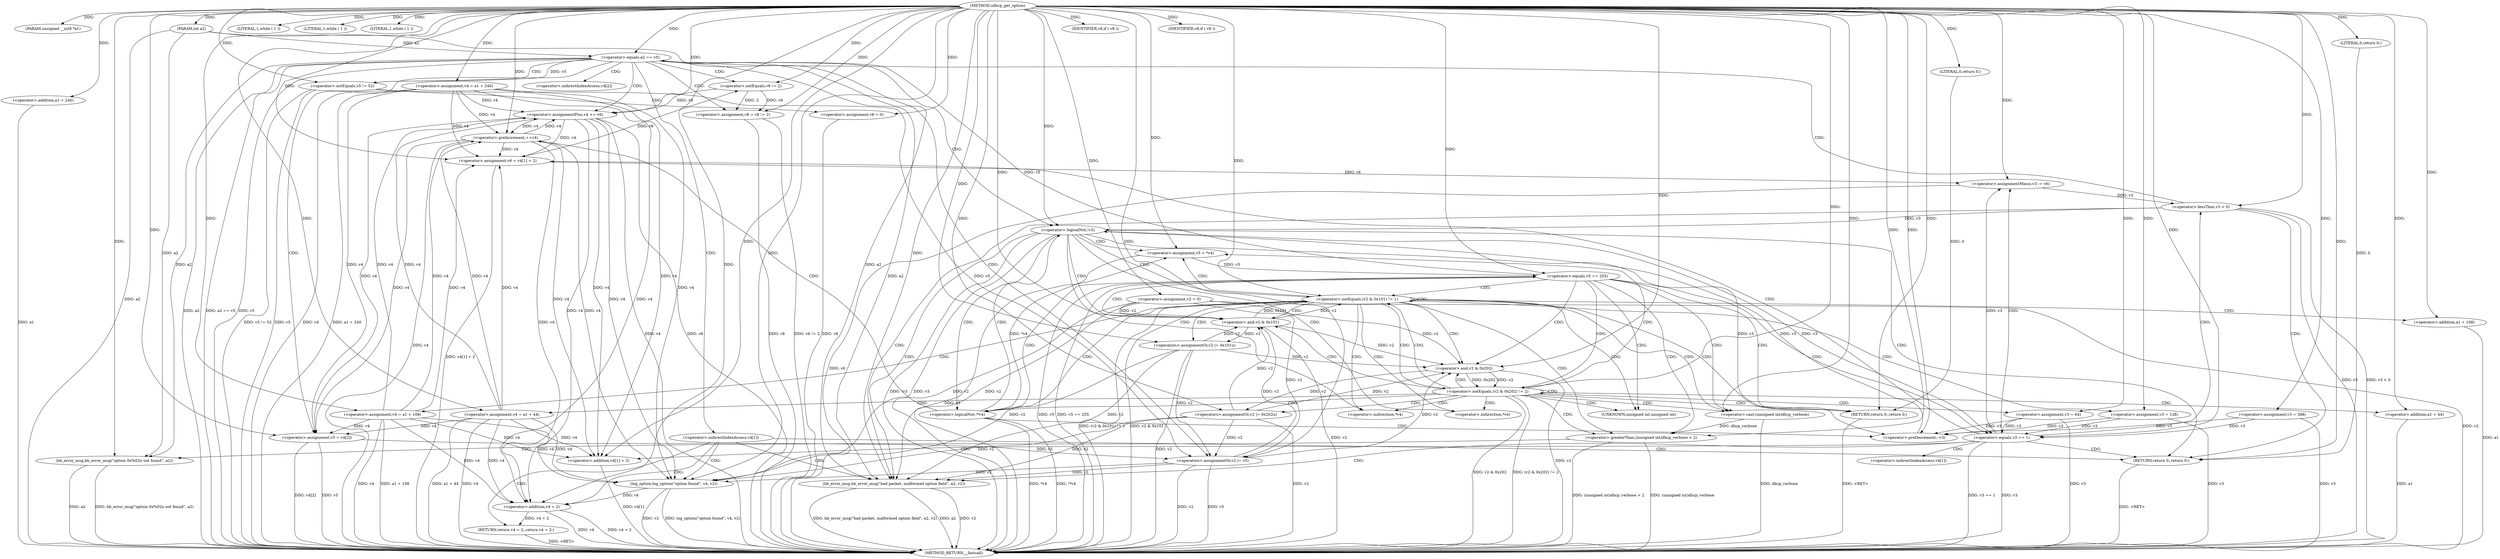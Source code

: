 digraph udhcp_get_option {  
"1000107" [label = "(METHOD,udhcp_get_option)" ]
"1000280" [label = "(METHOD_RETURN,__fastcall)" ]
"1000108" [label = "(PARAM,unsigned __int8 *a1)" ]
"1000109" [label = "(PARAM,int a2)" ]
"1000117" [label = "(<operator>.assignment,v2 = 0)" ]
"1000120" [label = "(<operator>.assignment,v3 = 388)" ]
"1000123" [label = "(<operator>.assignment,v4 = a1 + 240)" ]
"1000125" [label = "(<operator>.addition,a1 + 240)" ]
"1000129" [label = "(LITERAL,1,while ( 1 ))" ]
"1000132" [label = "(LITERAL,1,while ( 1 ))" ]
"1000135" [label = "(LITERAL,1,while ( 1 ))" ]
"1000137" [label = "(<operator>.assignment,v5 = *v4)" ]
"1000142" [label = "(<operator>.logicalNot,!*v4)" ]
"1000146" [label = "(<operator>.preDecrement,--v3)" ]
"1000148" [label = "(<operator>.preIncrement,++v4)" ]
"1000152" [label = "(<operator>.equals,v5 == 255)" ]
"1000157" [label = "(<operator>.equals,v3 == 1)" ]
"1000161" [label = "(<operator>.assignment,v6 = v4[1] + 2)" ]
"1000163" [label = "(<operator>.addition,v4[1] + 2)" ]
"1000168" [label = "(<operator>.assignmentMinus,v3 -= v6)" ]
"1000172" [label = "(<operator>.lessThan,v3 < 0)" ]
"1000177" [label = "(<operator>.equals,a2 == v5)" ]
"1000186" [label = "(log_option,log_option(\"option found\", v4, v2))" ]
"1000190" [label = "(RETURN,return v4 + 2;,return v4 + 2;)" ]
"1000191" [label = "(<operator>.addition,v4 + 2)" ]
"1000195" [label = "(bb_error_msg,bb_error_msg(\"bad packet, malformed option field\", a2, v2))" ]
"1000199" [label = "(RETURN,return 0;,return 0;)" ]
"1000200" [label = "(LITERAL,0,return 0;)" ]
"1000201" [label = "(<operator>.assignment,v8 = v6 != 2)" ]
"1000203" [label = "(<operator>.notEquals,v6 != 2)" ]
"1000207" [label = "(<operator>.notEquals,v5 != 52)" ]
"1000210" [label = "(<operator>.assignment,v8 = 0)" ]
"1000214" [label = "(IDENTIFIER,v8,if ( v8 ))" ]
"1000215" [label = "(<operator>.assignment,v5 = v4[2])" ]
"1000220" [label = "(<operator>.assignmentPlus,v4 += v6)" ]
"1000224" [label = "(IDENTIFIER,v8,if ( v8 ))" ]
"1000225" [label = "(<operators>.assignmentOr,v2 |= v5)" ]
"1000230" [label = "(<operator>.logicalNot,!v3)" ]
"1000234" [label = "(<operator>.notEquals,(v2 & 0x101) != 1)" ]
"1000235" [label = "(<operator>.and,v2 & 0x101)" ]
"1000240" [label = "(<operators>.assignmentOr,v2 |= 0x101u)" ]
"1000243" [label = "(<operator>.assignment,v4 = a1 + 108)" ]
"1000245" [label = "(<operator>.addition,a1 + 108)" ]
"1000248" [label = "(<operator>.assignment,v3 = 128)" ]
"1000252" [label = "(<operator>.notEquals,(v2 & 0x202) != 2)" ]
"1000253" [label = "(<operator>.and,v2 & 0x202)" ]
"1000258" [label = "(<operators>.assignmentOr,v2 |= 0x202u)" ]
"1000261" [label = "(<operator>.assignment,v4 = a1 + 44)" ]
"1000263" [label = "(<operator>.addition,a1 + 44)" ]
"1000266" [label = "(<operator>.assignment,v3 = 64)" ]
"1000270" [label = "(<operator>.greaterThan,(unsigned int)dhcp_verbose > 2)" ]
"1000271" [label = "(<operator>.cast,(unsigned int)dhcp_verbose)" ]
"1000275" [label = "(bb_error_msg,bb_error_msg(\"option 0x%02x not found\", a2))" ]
"1000278" [label = "(RETURN,return 0;,return 0;)" ]
"1000279" [label = "(LITERAL,0,return 0;)" ]
"1000139" [label = "(<operator>.indirection,*v4)" ]
"1000143" [label = "(<operator>.indirection,*v4)" ]
"1000164" [label = "(<operator>.indirectIndexAccess,v4[1])" ]
"1000182" [label = "(<operator>.indirectIndexAccess,v4[1])" ]
"1000217" [label = "(<operator>.indirectIndexAccess,v4[2])" ]
"1000272" [label = "(UNKNOWN,unsigned int,unsigned int)" ]
  "1000163" -> "1000280"  [ label = "DDG: v4[1]"] 
  "1000191" -> "1000280"  [ label = "DDG: v4 + 2"] 
  "1000123" -> "1000280"  [ label = "DDG: v4"] 
  "1000148" -> "1000280"  [ label = "DDG: v4"] 
  "1000137" -> "1000280"  [ label = "DDG: v5"] 
  "1000207" -> "1000280"  [ label = "DDG: v5"] 
  "1000271" -> "1000280"  [ label = "DDG: dhcp_verbose"] 
  "1000263" -> "1000280"  [ label = "DDG: a1"] 
  "1000266" -> "1000280"  [ label = "DDG: v3"] 
  "1000142" -> "1000280"  [ label = "DDG: *v4"] 
  "1000161" -> "1000280"  [ label = "DDG: v4[1] + 2"] 
  "1000201" -> "1000280"  [ label = "DDG: v6 != 2"] 
  "1000109" -> "1000280"  [ label = "DDG: a2"] 
  "1000186" -> "1000280"  [ label = "DDG: v2"] 
  "1000243" -> "1000280"  [ label = "DDG: v4"] 
  "1000258" -> "1000280"  [ label = "DDG: v2"] 
  "1000117" -> "1000280"  [ label = "DDG: v2"] 
  "1000142" -> "1000280"  [ label = "DDG: !*v4"] 
  "1000215" -> "1000280"  [ label = "DDG: v4[2]"] 
  "1000177" -> "1000280"  [ label = "DDG: a2"] 
  "1000230" -> "1000280"  [ label = "DDG: !v3"] 
  "1000210" -> "1000280"  [ label = "DDG: v8"] 
  "1000245" -> "1000280"  [ label = "DDG: a1"] 
  "1000157" -> "1000280"  [ label = "DDG: v3 == 1"] 
  "1000220" -> "1000280"  [ label = "DDG: v4"] 
  "1000152" -> "1000280"  [ label = "DDG: v5 == 255"] 
  "1000234" -> "1000280"  [ label = "DDG: (v2 & 0x101) != 1"] 
  "1000120" -> "1000280"  [ label = "DDG: v3"] 
  "1000270" -> "1000280"  [ label = "DDG: (unsigned int)dhcp_verbose > 2"] 
  "1000225" -> "1000280"  [ label = "DDG: v2"] 
  "1000240" -> "1000280"  [ label = "DDG: v2"] 
  "1000225" -> "1000280"  [ label = "DDG: v5"] 
  "1000152" -> "1000280"  [ label = "DDG: v5"] 
  "1000252" -> "1000280"  [ label = "DDG: v2 & 0x202"] 
  "1000235" -> "1000280"  [ label = "DDG: v2"] 
  "1000157" -> "1000280"  [ label = "DDG: v3"] 
  "1000275" -> "1000280"  [ label = "DDG: a2"] 
  "1000270" -> "1000280"  [ label = "DDG: (unsigned int)dhcp_verbose"] 
  "1000261" -> "1000280"  [ label = "DDG: a1 + 44"] 
  "1000207" -> "1000280"  [ label = "DDG: v5 != 52"] 
  "1000220" -> "1000280"  [ label = "DDG: v6"] 
  "1000275" -> "1000280"  [ label = "DDG: bb_error_msg(\"option 0x%02x not found\", a2)"] 
  "1000248" -> "1000280"  [ label = "DDG: v3"] 
  "1000168" -> "1000280"  [ label = "DDG: v6"] 
  "1000252" -> "1000280"  [ label = "DDG: (v2 & 0x202) != 2"] 
  "1000230" -> "1000280"  [ label = "DDG: v3"] 
  "1000195" -> "1000280"  [ label = "DDG: v2"] 
  "1000125" -> "1000280"  [ label = "DDG: a1"] 
  "1000123" -> "1000280"  [ label = "DDG: a1 + 240"] 
  "1000191" -> "1000280"  [ label = "DDG: v4"] 
  "1000177" -> "1000280"  [ label = "DDG: a2 == v5"] 
  "1000177" -> "1000280"  [ label = "DDG: v5"] 
  "1000215" -> "1000280"  [ label = "DDG: v5"] 
  "1000172" -> "1000280"  [ label = "DDG: v3"] 
  "1000253" -> "1000280"  [ label = "DDG: v2"] 
  "1000195" -> "1000280"  [ label = "DDG: bb_error_msg(\"bad packet, malformed option field\", a2, v2)"] 
  "1000261" -> "1000280"  [ label = "DDG: v4"] 
  "1000172" -> "1000280"  [ label = "DDG: v3 < 0"] 
  "1000201" -> "1000280"  [ label = "DDG: v8"] 
  "1000195" -> "1000280"  [ label = "DDG: a2"] 
  "1000243" -> "1000280"  [ label = "DDG: a1 + 108"] 
  "1000234" -> "1000280"  [ label = "DDG: v2 & 0x101"] 
  "1000186" -> "1000280"  [ label = "DDG: log_option(\"option found\", v4, v2)"] 
  "1000199" -> "1000280"  [ label = "DDG: <RET>"] 
  "1000278" -> "1000280"  [ label = "DDG: <RET>"] 
  "1000190" -> "1000280"  [ label = "DDG: <RET>"] 
  "1000107" -> "1000108"  [ label = "DDG: "] 
  "1000107" -> "1000109"  [ label = "DDG: "] 
  "1000107" -> "1000117"  [ label = "DDG: "] 
  "1000107" -> "1000120"  [ label = "DDG: "] 
  "1000107" -> "1000123"  [ label = "DDG: "] 
  "1000107" -> "1000125"  [ label = "DDG: "] 
  "1000107" -> "1000129"  [ label = "DDG: "] 
  "1000107" -> "1000132"  [ label = "DDG: "] 
  "1000107" -> "1000135"  [ label = "DDG: "] 
  "1000142" -> "1000137"  [ label = "DDG: *v4"] 
  "1000107" -> "1000137"  [ label = "DDG: "] 
  "1000266" -> "1000146"  [ label = "DDG: v3"] 
  "1000120" -> "1000146"  [ label = "DDG: v3"] 
  "1000248" -> "1000146"  [ label = "DDG: v3"] 
  "1000230" -> "1000146"  [ label = "DDG: v3"] 
  "1000107" -> "1000146"  [ label = "DDG: "] 
  "1000243" -> "1000148"  [ label = "DDG: v4"] 
  "1000123" -> "1000148"  [ label = "DDG: v4"] 
  "1000220" -> "1000148"  [ label = "DDG: v4"] 
  "1000261" -> "1000148"  [ label = "DDG: v4"] 
  "1000107" -> "1000148"  [ label = "DDG: "] 
  "1000137" -> "1000152"  [ label = "DDG: v5"] 
  "1000107" -> "1000152"  [ label = "DDG: "] 
  "1000266" -> "1000157"  [ label = "DDG: v3"] 
  "1000120" -> "1000157"  [ label = "DDG: v3"] 
  "1000248" -> "1000157"  [ label = "DDG: v3"] 
  "1000230" -> "1000157"  [ label = "DDG: v3"] 
  "1000107" -> "1000157"  [ label = "DDG: "] 
  "1000243" -> "1000161"  [ label = "DDG: v4"] 
  "1000123" -> "1000161"  [ label = "DDG: v4"] 
  "1000220" -> "1000161"  [ label = "DDG: v4"] 
  "1000148" -> "1000161"  [ label = "DDG: v4"] 
  "1000261" -> "1000161"  [ label = "DDG: v4"] 
  "1000107" -> "1000161"  [ label = "DDG: "] 
  "1000243" -> "1000163"  [ label = "DDG: v4"] 
  "1000123" -> "1000163"  [ label = "DDG: v4"] 
  "1000220" -> "1000163"  [ label = "DDG: v4"] 
  "1000148" -> "1000163"  [ label = "DDG: v4"] 
  "1000261" -> "1000163"  [ label = "DDG: v4"] 
  "1000107" -> "1000163"  [ label = "DDG: "] 
  "1000161" -> "1000168"  [ label = "DDG: v6"] 
  "1000107" -> "1000168"  [ label = "DDG: "] 
  "1000157" -> "1000168"  [ label = "DDG: v3"] 
  "1000168" -> "1000172"  [ label = "DDG: v3"] 
  "1000107" -> "1000172"  [ label = "DDG: "] 
  "1000109" -> "1000177"  [ label = "DDG: a2"] 
  "1000107" -> "1000177"  [ label = "DDG: "] 
  "1000152" -> "1000177"  [ label = "DDG: v5"] 
  "1000107" -> "1000186"  [ label = "DDG: "] 
  "1000243" -> "1000186"  [ label = "DDG: v4"] 
  "1000123" -> "1000186"  [ label = "DDG: v4"] 
  "1000220" -> "1000186"  [ label = "DDG: v4"] 
  "1000148" -> "1000186"  [ label = "DDG: v4"] 
  "1000261" -> "1000186"  [ label = "DDG: v4"] 
  "1000258" -> "1000186"  [ label = "DDG: v2"] 
  "1000117" -> "1000186"  [ label = "DDG: v2"] 
  "1000225" -> "1000186"  [ label = "DDG: v2"] 
  "1000240" -> "1000186"  [ label = "DDG: v2"] 
  "1000191" -> "1000190"  [ label = "DDG: v4 + 2"] 
  "1000186" -> "1000191"  [ label = "DDG: v4"] 
  "1000107" -> "1000191"  [ label = "DDG: "] 
  "1000243" -> "1000191"  [ label = "DDG: v4"] 
  "1000123" -> "1000191"  [ label = "DDG: v4"] 
  "1000220" -> "1000191"  [ label = "DDG: v4"] 
  "1000148" -> "1000191"  [ label = "DDG: v4"] 
  "1000261" -> "1000191"  [ label = "DDG: v4"] 
  "1000107" -> "1000195"  [ label = "DDG: "] 
  "1000177" -> "1000195"  [ label = "DDG: a2"] 
  "1000109" -> "1000195"  [ label = "DDG: a2"] 
  "1000258" -> "1000195"  [ label = "DDG: v2"] 
  "1000117" -> "1000195"  [ label = "DDG: v2"] 
  "1000225" -> "1000195"  [ label = "DDG: v2"] 
  "1000240" -> "1000195"  [ label = "DDG: v2"] 
  "1000200" -> "1000199"  [ label = "DDG: 0"] 
  "1000107" -> "1000199"  [ label = "DDG: "] 
  "1000107" -> "1000200"  [ label = "DDG: "] 
  "1000203" -> "1000201"  [ label = "DDG: v6"] 
  "1000203" -> "1000201"  [ label = "DDG: 2"] 
  "1000107" -> "1000201"  [ label = "DDG: "] 
  "1000107" -> "1000203"  [ label = "DDG: "] 
  "1000161" -> "1000203"  [ label = "DDG: v6"] 
  "1000177" -> "1000207"  [ label = "DDG: v5"] 
  "1000107" -> "1000207"  [ label = "DDG: "] 
  "1000107" -> "1000210"  [ label = "DDG: "] 
  "1000107" -> "1000214"  [ label = "DDG: "] 
  "1000243" -> "1000215"  [ label = "DDG: v4"] 
  "1000123" -> "1000215"  [ label = "DDG: v4"] 
  "1000220" -> "1000215"  [ label = "DDG: v4"] 
  "1000148" -> "1000215"  [ label = "DDG: v4"] 
  "1000261" -> "1000215"  [ label = "DDG: v4"] 
  "1000107" -> "1000215"  [ label = "DDG: "] 
  "1000203" -> "1000220"  [ label = "DDG: v6"] 
  "1000107" -> "1000220"  [ label = "DDG: "] 
  "1000243" -> "1000220"  [ label = "DDG: v4"] 
  "1000123" -> "1000220"  [ label = "DDG: v4"] 
  "1000148" -> "1000220"  [ label = "DDG: v4"] 
  "1000261" -> "1000220"  [ label = "DDG: v4"] 
  "1000107" -> "1000224"  [ label = "DDG: "] 
  "1000207" -> "1000225"  [ label = "DDG: v5"] 
  "1000215" -> "1000225"  [ label = "DDG: v5"] 
  "1000107" -> "1000225"  [ label = "DDG: "] 
  "1000258" -> "1000225"  [ label = "DDG: v2"] 
  "1000117" -> "1000225"  [ label = "DDG: v2"] 
  "1000240" -> "1000225"  [ label = "DDG: v2"] 
  "1000146" -> "1000230"  [ label = "DDG: v3"] 
  "1000172" -> "1000230"  [ label = "DDG: v3"] 
  "1000107" -> "1000230"  [ label = "DDG: "] 
  "1000235" -> "1000234"  [ label = "DDG: v2"] 
  "1000235" -> "1000234"  [ label = "DDG: 0x101"] 
  "1000258" -> "1000235"  [ label = "DDG: v2"] 
  "1000117" -> "1000235"  [ label = "DDG: v2"] 
  "1000225" -> "1000235"  [ label = "DDG: v2"] 
  "1000240" -> "1000235"  [ label = "DDG: v2"] 
  "1000107" -> "1000235"  [ label = "DDG: "] 
  "1000107" -> "1000234"  [ label = "DDG: "] 
  "1000107" -> "1000240"  [ label = "DDG: "] 
  "1000235" -> "1000240"  [ label = "DDG: v2"] 
  "1000107" -> "1000243"  [ label = "DDG: "] 
  "1000107" -> "1000245"  [ label = "DDG: "] 
  "1000107" -> "1000248"  [ label = "DDG: "] 
  "1000253" -> "1000252"  [ label = "DDG: v2"] 
  "1000253" -> "1000252"  [ label = "DDG: 0x202"] 
  "1000258" -> "1000253"  [ label = "DDG: v2"] 
  "1000117" -> "1000253"  [ label = "DDG: v2"] 
  "1000235" -> "1000253"  [ label = "DDG: v2"] 
  "1000225" -> "1000253"  [ label = "DDG: v2"] 
  "1000240" -> "1000253"  [ label = "DDG: v2"] 
  "1000107" -> "1000253"  [ label = "DDG: "] 
  "1000107" -> "1000252"  [ label = "DDG: "] 
  "1000107" -> "1000258"  [ label = "DDG: "] 
  "1000253" -> "1000258"  [ label = "DDG: v2"] 
  "1000107" -> "1000261"  [ label = "DDG: "] 
  "1000107" -> "1000263"  [ label = "DDG: "] 
  "1000107" -> "1000266"  [ label = "DDG: "] 
  "1000271" -> "1000270"  [ label = "DDG: dhcp_verbose"] 
  "1000107" -> "1000271"  [ label = "DDG: "] 
  "1000107" -> "1000270"  [ label = "DDG: "] 
  "1000107" -> "1000275"  [ label = "DDG: "] 
  "1000177" -> "1000275"  [ label = "DDG: a2"] 
  "1000109" -> "1000275"  [ label = "DDG: a2"] 
  "1000279" -> "1000278"  [ label = "DDG: 0"] 
  "1000107" -> "1000278"  [ label = "DDG: "] 
  "1000107" -> "1000279"  [ label = "DDG: "] 
  "1000142" -> "1000230"  [ label = "CDG: "] 
  "1000142" -> "1000152"  [ label = "CDG: "] 
  "1000142" -> "1000148"  [ label = "CDG: "] 
  "1000142" -> "1000146"  [ label = "CDG: "] 
  "1000152" -> "1000157"  [ label = "CDG: "] 
  "1000152" -> "1000235"  [ label = "CDG: "] 
  "1000152" -> "1000234"  [ label = "CDG: "] 
  "1000152" -> "1000253"  [ label = "CDG: "] 
  "1000152" -> "1000252"  [ label = "CDG: "] 
  "1000152" -> "1000272"  [ label = "CDG: "] 
  "1000152" -> "1000271"  [ label = "CDG: "] 
  "1000152" -> "1000270"  [ label = "CDG: "] 
  "1000152" -> "1000278"  [ label = "CDG: "] 
  "1000157" -> "1000172"  [ label = "CDG: "] 
  "1000157" -> "1000168"  [ label = "CDG: "] 
  "1000157" -> "1000164"  [ label = "CDG: "] 
  "1000157" -> "1000163"  [ label = "CDG: "] 
  "1000157" -> "1000161"  [ label = "CDG: "] 
  "1000157" -> "1000199"  [ label = "CDG: "] 
  "1000157" -> "1000195"  [ label = "CDG: "] 
  "1000172" -> "1000177"  [ label = "CDG: "] 
  "1000172" -> "1000199"  [ label = "CDG: "] 
  "1000172" -> "1000195"  [ label = "CDG: "] 
  "1000177" -> "1000182"  [ label = "CDG: "] 
  "1000177" -> "1000207"  [ label = "CDG: "] 
  "1000177" -> "1000203"  [ label = "CDG: "] 
  "1000177" -> "1000201"  [ label = "CDG: "] 
  "1000177" -> "1000220"  [ label = "CDG: "] 
  "1000177" -> "1000230"  [ label = "CDG: "] 
  "1000177" -> "1000225"  [ label = "CDG: "] 
  "1000177" -> "1000217"  [ label = "CDG: "] 
  "1000177" -> "1000215"  [ label = "CDG: "] 
  "1000182" -> "1000191"  [ label = "CDG: "] 
  "1000182" -> "1000190"  [ label = "CDG: "] 
  "1000182" -> "1000186"  [ label = "CDG: "] 
  "1000182" -> "1000199"  [ label = "CDG: "] 
  "1000182" -> "1000195"  [ label = "CDG: "] 
  "1000207" -> "1000210"  [ label = "CDG: "] 
  "1000230" -> "1000199"  [ label = "CDG: "] 
  "1000230" -> "1000195"  [ label = "CDG: "] 
  "1000230" -> "1000235"  [ label = "CDG: "] 
  "1000230" -> "1000234"  [ label = "CDG: "] 
  "1000230" -> "1000143"  [ label = "CDG: "] 
  "1000230" -> "1000142"  [ label = "CDG: "] 
  "1000230" -> "1000139"  [ label = "CDG: "] 
  "1000230" -> "1000137"  [ label = "CDG: "] 
  "1000234" -> "1000240"  [ label = "CDG: "] 
  "1000234" -> "1000248"  [ label = "CDG: "] 
  "1000234" -> "1000245"  [ label = "CDG: "] 
  "1000234" -> "1000243"  [ label = "CDG: "] 
  "1000234" -> "1000253"  [ label = "CDG: "] 
  "1000234" -> "1000252"  [ label = "CDG: "] 
  "1000234" -> "1000272"  [ label = "CDG: "] 
  "1000234" -> "1000271"  [ label = "CDG: "] 
  "1000234" -> "1000270"  [ label = "CDG: "] 
  "1000234" -> "1000278"  [ label = "CDG: "] 
  "1000234" -> "1000235"  [ label = "CDG: "] 
  "1000234" -> "1000234"  [ label = "CDG: "] 
  "1000234" -> "1000143"  [ label = "CDG: "] 
  "1000234" -> "1000142"  [ label = "CDG: "] 
  "1000234" -> "1000139"  [ label = "CDG: "] 
  "1000234" -> "1000137"  [ label = "CDG: "] 
  "1000252" -> "1000272"  [ label = "CDG: "] 
  "1000252" -> "1000271"  [ label = "CDG: "] 
  "1000252" -> "1000270"  [ label = "CDG: "] 
  "1000252" -> "1000266"  [ label = "CDG: "] 
  "1000252" -> "1000263"  [ label = "CDG: "] 
  "1000252" -> "1000261"  [ label = "CDG: "] 
  "1000252" -> "1000258"  [ label = "CDG: "] 
  "1000252" -> "1000278"  [ label = "CDG: "] 
  "1000252" -> "1000253"  [ label = "CDG: "] 
  "1000252" -> "1000252"  [ label = "CDG: "] 
  "1000252" -> "1000235"  [ label = "CDG: "] 
  "1000252" -> "1000234"  [ label = "CDG: "] 
  "1000252" -> "1000143"  [ label = "CDG: "] 
  "1000252" -> "1000142"  [ label = "CDG: "] 
  "1000252" -> "1000139"  [ label = "CDG: "] 
  "1000252" -> "1000137"  [ label = "CDG: "] 
  "1000270" -> "1000275"  [ label = "CDG: "] 
}
